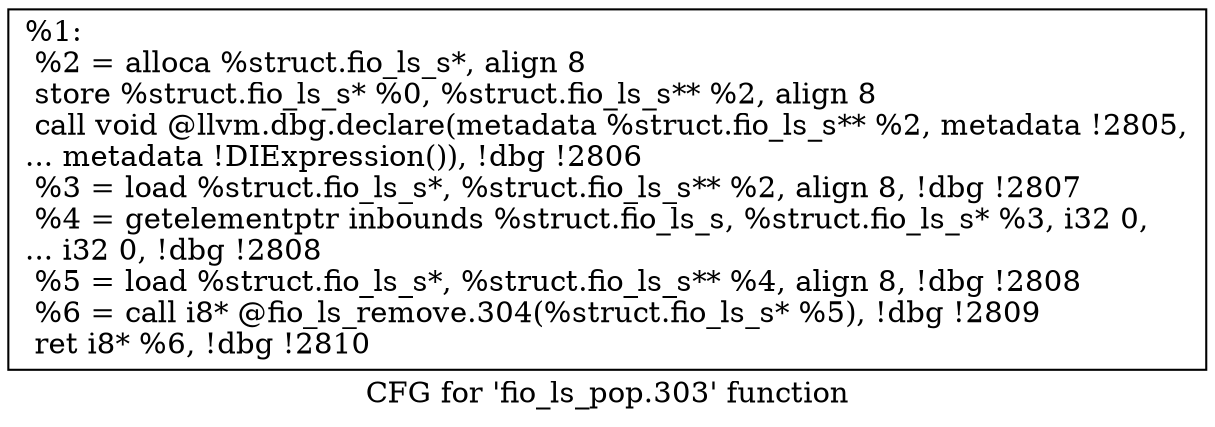 digraph "CFG for 'fio_ls_pop.303' function" {
	label="CFG for 'fio_ls_pop.303' function";

	Node0x5568521a6110 [shape=record,label="{%1:\l  %2 = alloca %struct.fio_ls_s*, align 8\l  store %struct.fio_ls_s* %0, %struct.fio_ls_s** %2, align 8\l  call void @llvm.dbg.declare(metadata %struct.fio_ls_s** %2, metadata !2805,\l... metadata !DIExpression()), !dbg !2806\l  %3 = load %struct.fio_ls_s*, %struct.fio_ls_s** %2, align 8, !dbg !2807\l  %4 = getelementptr inbounds %struct.fio_ls_s, %struct.fio_ls_s* %3, i32 0,\l... i32 0, !dbg !2808\l  %5 = load %struct.fio_ls_s*, %struct.fio_ls_s** %4, align 8, !dbg !2808\l  %6 = call i8* @fio_ls_remove.304(%struct.fio_ls_s* %5), !dbg !2809\l  ret i8* %6, !dbg !2810\l}"];
}
